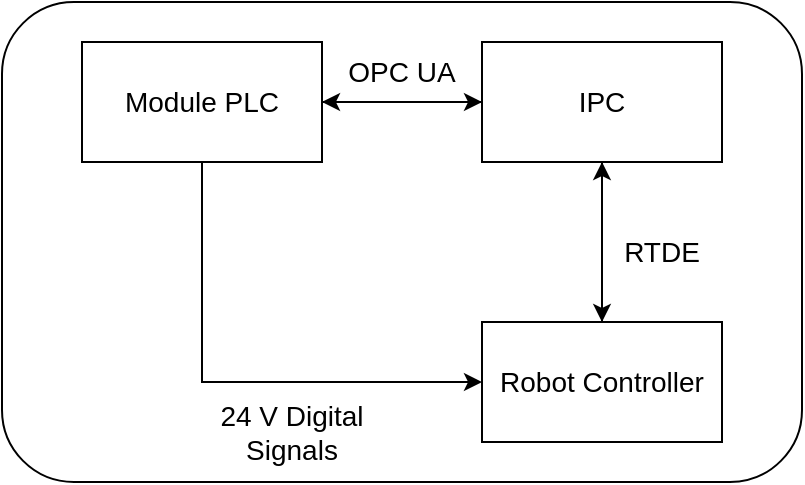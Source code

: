 <mxfile version="20.8.11" type="github"><diagram name="Page-1" id="tc_cIc9nmf67w7mtKFgj"><mxGraphModel dx="1434" dy="827" grid="1" gridSize="10" guides="1" tooltips="1" connect="1" arrows="1" fold="1" page="1" pageScale="1" pageWidth="3300" pageHeight="4681" math="0" shadow="0"><root><mxCell id="0"/><mxCell id="1" parent="0"/><mxCell id="rGpZ-Cs5vN8MXNnzlJ18-1" value="" style="rounded=1;whiteSpace=wrap;html=1;fillColor=none;" vertex="1" parent="1"><mxGeometry x="160" y="80" width="400" height="240" as="geometry"/></mxCell><mxCell id="rGpZ-Cs5vN8MXNnzlJ18-5" style="edgeStyle=orthogonalEdgeStyle;rounded=0;orthogonalLoop=1;jettySize=auto;html=1;exitX=1;exitY=0.5;exitDx=0;exitDy=0;entryX=0;entryY=0.5;entryDx=0;entryDy=0;" edge="1" parent="1" source="rGpZ-Cs5vN8MXNnzlJ18-2" target="rGpZ-Cs5vN8MXNnzlJ18-3"><mxGeometry relative="1" as="geometry"/></mxCell><mxCell id="rGpZ-Cs5vN8MXNnzlJ18-11" style="edgeStyle=orthogonalEdgeStyle;rounded=0;orthogonalLoop=1;jettySize=auto;html=1;exitX=0.5;exitY=1;exitDx=0;exitDy=0;entryX=0;entryY=0.5;entryDx=0;entryDy=0;fontSize=14;" edge="1" parent="1" source="rGpZ-Cs5vN8MXNnzlJ18-2" target="rGpZ-Cs5vN8MXNnzlJ18-4"><mxGeometry relative="1" as="geometry"/></mxCell><mxCell id="rGpZ-Cs5vN8MXNnzlJ18-2" value="Module PLC" style="rounded=0;whiteSpace=wrap;html=1;fillColor=none;fontSize=14;" vertex="1" parent="1"><mxGeometry x="200" y="100" width="120" height="60" as="geometry"/></mxCell><mxCell id="rGpZ-Cs5vN8MXNnzlJ18-6" style="edgeStyle=orthogonalEdgeStyle;rounded=0;orthogonalLoop=1;jettySize=auto;html=1;exitX=0.5;exitY=1;exitDx=0;exitDy=0;entryX=0.5;entryY=0;entryDx=0;entryDy=0;" edge="1" parent="1" source="rGpZ-Cs5vN8MXNnzlJ18-3" target="rGpZ-Cs5vN8MXNnzlJ18-4"><mxGeometry relative="1" as="geometry"/></mxCell><mxCell id="rGpZ-Cs5vN8MXNnzlJ18-13" style="edgeStyle=orthogonalEdgeStyle;rounded=0;orthogonalLoop=1;jettySize=auto;html=1;exitX=0;exitY=0.5;exitDx=0;exitDy=0;entryX=1;entryY=0.5;entryDx=0;entryDy=0;fontSize=14;" edge="1" parent="1" source="rGpZ-Cs5vN8MXNnzlJ18-3" target="rGpZ-Cs5vN8MXNnzlJ18-2"><mxGeometry relative="1" as="geometry"/></mxCell><mxCell id="rGpZ-Cs5vN8MXNnzlJ18-3" value="IPC" style="rounded=0;whiteSpace=wrap;html=1;fillColor=none;fontSize=14;" vertex="1" parent="1"><mxGeometry x="400" y="100" width="120" height="60" as="geometry"/></mxCell><mxCell id="rGpZ-Cs5vN8MXNnzlJ18-14" style="edgeStyle=orthogonalEdgeStyle;rounded=0;orthogonalLoop=1;jettySize=auto;html=1;exitX=0.5;exitY=0;exitDx=0;exitDy=0;entryX=0.5;entryY=1;entryDx=0;entryDy=0;fontSize=14;" edge="1" parent="1" source="rGpZ-Cs5vN8MXNnzlJ18-4" target="rGpZ-Cs5vN8MXNnzlJ18-3"><mxGeometry relative="1" as="geometry"/></mxCell><mxCell id="rGpZ-Cs5vN8MXNnzlJ18-4" value="Robot Controller" style="rounded=0;whiteSpace=wrap;html=1;fillColor=none;fontSize=14;" vertex="1" parent="1"><mxGeometry x="400" y="240" width="120" height="60" as="geometry"/></mxCell><mxCell id="rGpZ-Cs5vN8MXNnzlJ18-7" value="OPC UA" style="text;html=1;strokeColor=none;fillColor=none;align=center;verticalAlign=middle;whiteSpace=wrap;rounded=0;fontSize=14;" vertex="1" parent="1"><mxGeometry x="330" y="100" width="60" height="30" as="geometry"/></mxCell><mxCell id="rGpZ-Cs5vN8MXNnzlJ18-8" value="RTDE" style="text;html=1;strokeColor=none;fillColor=none;align=center;verticalAlign=middle;whiteSpace=wrap;rounded=0;fontSize=14;rotation=0;" vertex="1" parent="1"><mxGeometry x="460" y="190" width="60" height="30" as="geometry"/></mxCell><mxCell id="rGpZ-Cs5vN8MXNnzlJ18-12" value="24 V Digital Signals" style="text;html=1;strokeColor=none;fillColor=none;align=center;verticalAlign=middle;whiteSpace=wrap;rounded=0;fontSize=14;" vertex="1" parent="1"><mxGeometry x="260" y="280" width="90" height="30" as="geometry"/></mxCell></root></mxGraphModel></diagram></mxfile>